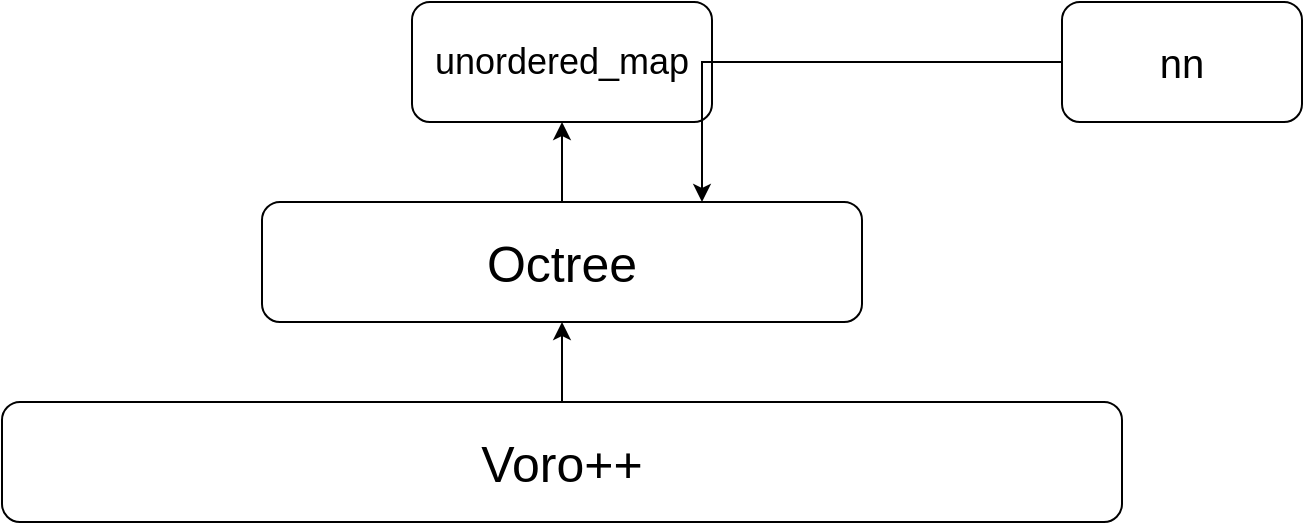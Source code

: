 <mxfile version="24.2.5" type="device">
  <diagram name="Stránka-1" id="Qme926aB9Zz-9-i7iw-y">
    <mxGraphModel dx="1434" dy="786" grid="1" gridSize="10" guides="1" tooltips="1" connect="1" arrows="1" fold="1" page="1" pageScale="1" pageWidth="827" pageHeight="1169" math="0" shadow="0">
      <root>
        <mxCell id="0" />
        <mxCell id="1" parent="0" />
        <mxCell id="9w7f7uu0wTP7EKfMJw1P-4" style="edgeStyle=orthogonalEdgeStyle;rounded=0;orthogonalLoop=1;jettySize=auto;html=1;entryX=0.5;entryY=1;entryDx=0;entryDy=0;" parent="1" source="9w7f7uu0wTP7EKfMJw1P-1" target="9w7f7uu0wTP7EKfMJw1P-2" edge="1">
          <mxGeometry relative="1" as="geometry" />
        </mxCell>
        <mxCell id="9w7f7uu0wTP7EKfMJw1P-1" value="&lt;font style=&quot;font-size: 25px;&quot;&gt;Voro++&lt;/font&gt;" style="rounded=1;whiteSpace=wrap;html=1;" parent="1" vertex="1">
          <mxGeometry x="120" y="600" width="560" height="60" as="geometry" />
        </mxCell>
        <mxCell id="9w7f7uu0wTP7EKfMJw1P-5" style="edgeStyle=orthogonalEdgeStyle;rounded=0;orthogonalLoop=1;jettySize=auto;html=1;exitX=0.5;exitY=0;exitDx=0;exitDy=0;entryX=0.5;entryY=1;entryDx=0;entryDy=0;" parent="1" source="9w7f7uu0wTP7EKfMJw1P-2" target="9w7f7uu0wTP7EKfMJw1P-3" edge="1">
          <mxGeometry relative="1" as="geometry" />
        </mxCell>
        <mxCell id="9w7f7uu0wTP7EKfMJw1P-2" value="&lt;font style=&quot;font-size: 25px;&quot;&gt;Octree&lt;/font&gt;" style="rounded=1;whiteSpace=wrap;html=1;" parent="1" vertex="1">
          <mxGeometry x="250" y="500" width="300" height="60" as="geometry" />
        </mxCell>
        <mxCell id="9w7f7uu0wTP7EKfMJw1P-3" value="&lt;font style=&quot;font-size: 18px;&quot;&gt;unordered_map&lt;/font&gt;" style="rounded=1;whiteSpace=wrap;html=1;align=center;" parent="1" vertex="1">
          <mxGeometry x="325" y="400" width="150" height="60" as="geometry" />
        </mxCell>
        <mxCell id="9w7f7uu0wTP7EKfMJw1P-6" value="&lt;span style=&quot;font-size: 20px;&quot;&gt;nn&lt;/span&gt;" style="rounded=1;whiteSpace=wrap;html=1;" parent="1" vertex="1">
          <mxGeometry x="650" y="400" width="120" height="60" as="geometry" />
        </mxCell>
        <mxCell id="9w7f7uu0wTP7EKfMJw1P-8" style="edgeStyle=orthogonalEdgeStyle;rounded=0;orthogonalLoop=1;jettySize=auto;html=1;exitX=0;exitY=0.5;exitDx=0;exitDy=0;" parent="1" source="9w7f7uu0wTP7EKfMJw1P-6" edge="1">
          <mxGeometry relative="1" as="geometry">
            <Array as="points">
              <mxPoint x="470" y="430" />
              <mxPoint x="470" y="500" />
            </Array>
            <mxPoint x="470" y="500" as="targetPoint" />
          </mxGeometry>
        </mxCell>
      </root>
    </mxGraphModel>
  </diagram>
</mxfile>
